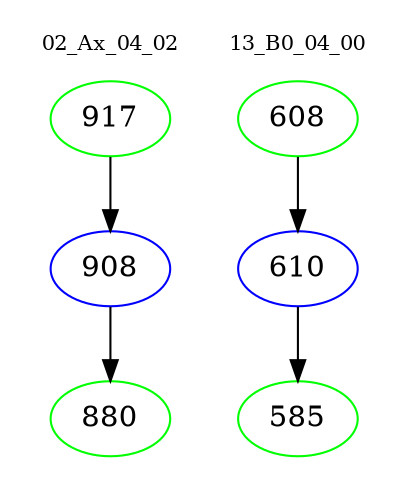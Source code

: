 digraph{
subgraph cluster_0 {
color = white
label = "02_Ax_04_02";
fontsize=10;
T0_917 [label="917", color="green"]
T0_917 -> T0_908 [color="black"]
T0_908 [label="908", color="blue"]
T0_908 -> T0_880 [color="black"]
T0_880 [label="880", color="green"]
}
subgraph cluster_1 {
color = white
label = "13_B0_04_00";
fontsize=10;
T1_608 [label="608", color="green"]
T1_608 -> T1_610 [color="black"]
T1_610 [label="610", color="blue"]
T1_610 -> T1_585 [color="black"]
T1_585 [label="585", color="green"]
}
}
